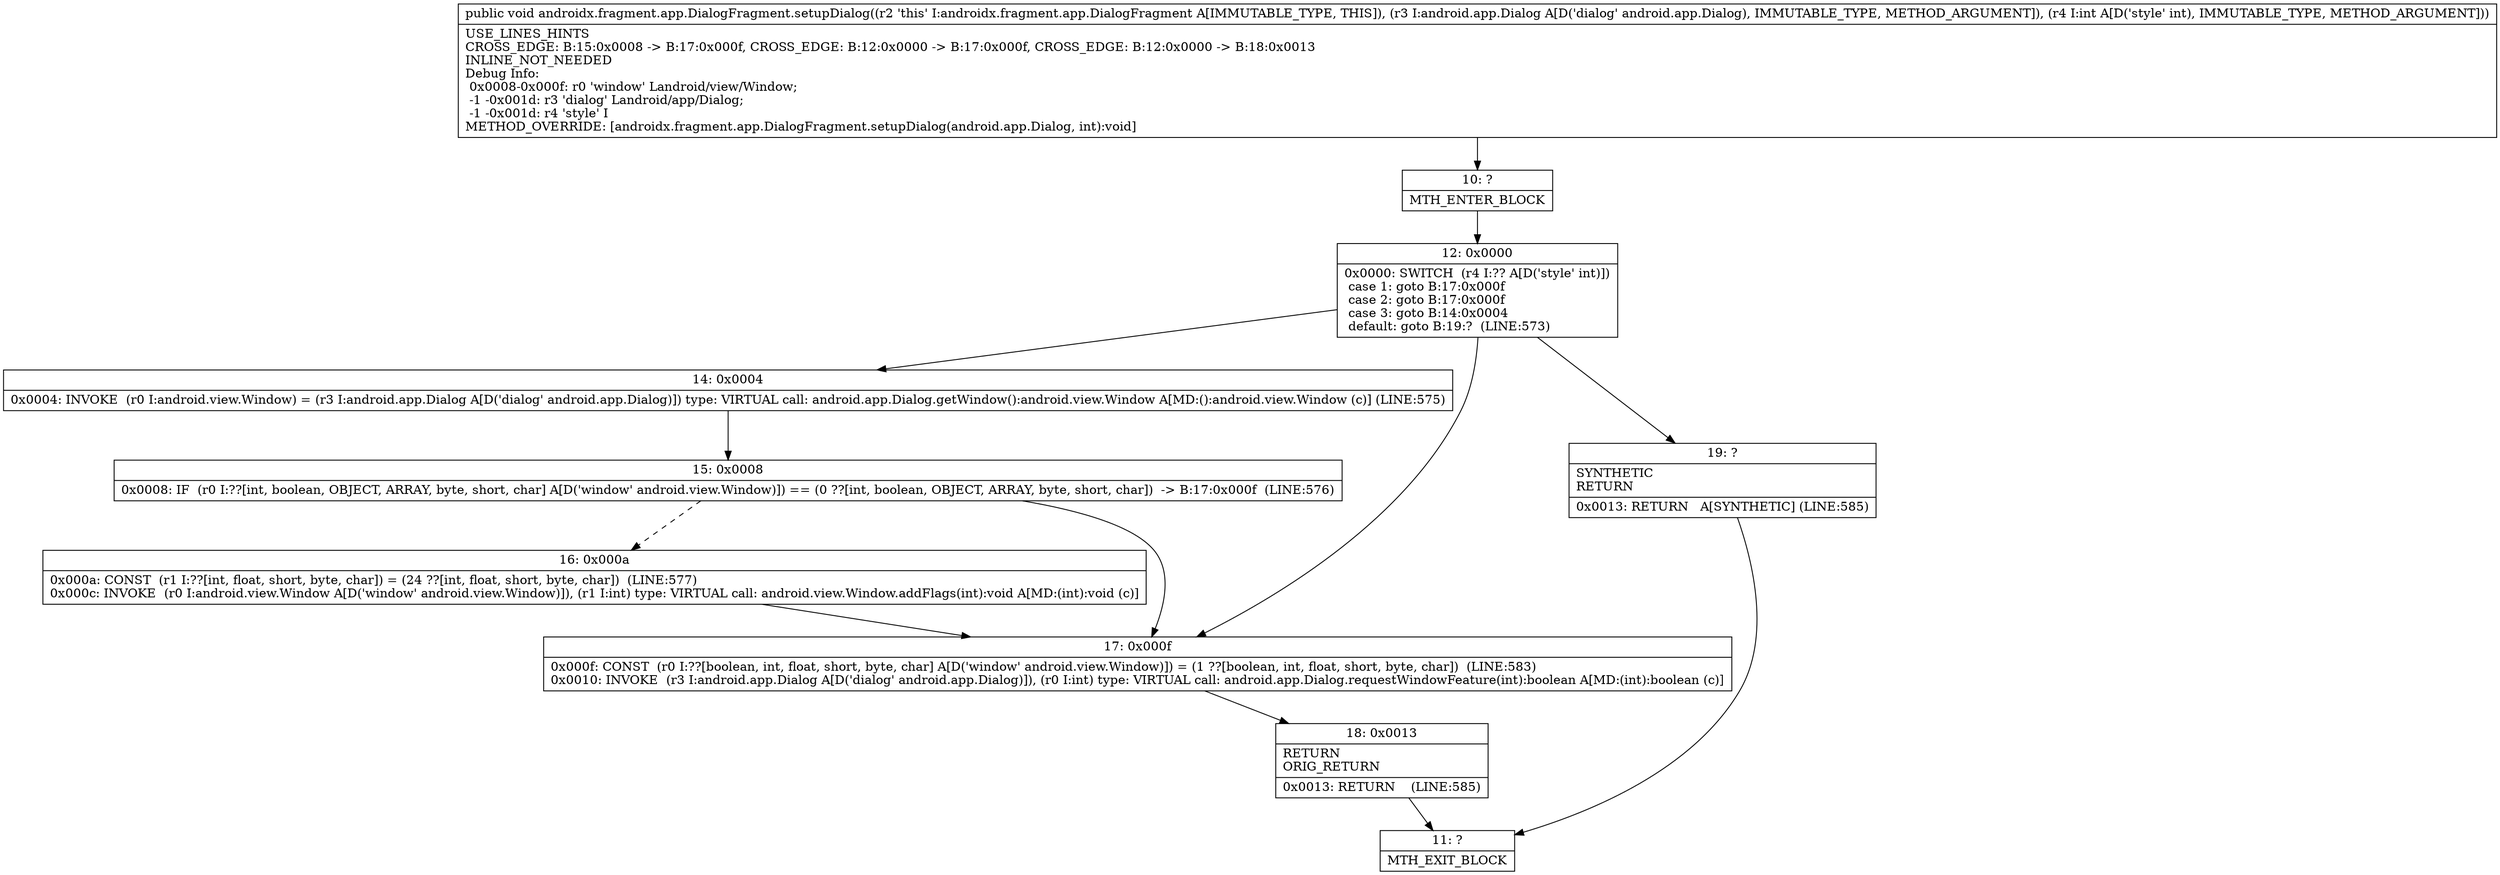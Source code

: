 digraph "CFG forandroidx.fragment.app.DialogFragment.setupDialog(Landroid\/app\/Dialog;I)V" {
Node_10 [shape=record,label="{10\:\ ?|MTH_ENTER_BLOCK\l}"];
Node_12 [shape=record,label="{12\:\ 0x0000|0x0000: SWITCH  (r4 I:?? A[D('style' int)])\l case 1: goto B:17:0x000f\l case 2: goto B:17:0x000f\l case 3: goto B:14:0x0004\l default: goto B:19:?  (LINE:573)\l}"];
Node_14 [shape=record,label="{14\:\ 0x0004|0x0004: INVOKE  (r0 I:android.view.Window) = (r3 I:android.app.Dialog A[D('dialog' android.app.Dialog)]) type: VIRTUAL call: android.app.Dialog.getWindow():android.view.Window A[MD:():android.view.Window (c)] (LINE:575)\l}"];
Node_15 [shape=record,label="{15\:\ 0x0008|0x0008: IF  (r0 I:??[int, boolean, OBJECT, ARRAY, byte, short, char] A[D('window' android.view.Window)]) == (0 ??[int, boolean, OBJECT, ARRAY, byte, short, char])  \-\> B:17:0x000f  (LINE:576)\l}"];
Node_16 [shape=record,label="{16\:\ 0x000a|0x000a: CONST  (r1 I:??[int, float, short, byte, char]) = (24 ??[int, float, short, byte, char])  (LINE:577)\l0x000c: INVOKE  (r0 I:android.view.Window A[D('window' android.view.Window)]), (r1 I:int) type: VIRTUAL call: android.view.Window.addFlags(int):void A[MD:(int):void (c)]\l}"];
Node_17 [shape=record,label="{17\:\ 0x000f|0x000f: CONST  (r0 I:??[boolean, int, float, short, byte, char] A[D('window' android.view.Window)]) = (1 ??[boolean, int, float, short, byte, char])  (LINE:583)\l0x0010: INVOKE  (r3 I:android.app.Dialog A[D('dialog' android.app.Dialog)]), (r0 I:int) type: VIRTUAL call: android.app.Dialog.requestWindowFeature(int):boolean A[MD:(int):boolean (c)]\l}"];
Node_18 [shape=record,label="{18\:\ 0x0013|RETURN\lORIG_RETURN\l|0x0013: RETURN    (LINE:585)\l}"];
Node_11 [shape=record,label="{11\:\ ?|MTH_EXIT_BLOCK\l}"];
Node_19 [shape=record,label="{19\:\ ?|SYNTHETIC\lRETURN\l|0x0013: RETURN   A[SYNTHETIC] (LINE:585)\l}"];
MethodNode[shape=record,label="{public void androidx.fragment.app.DialogFragment.setupDialog((r2 'this' I:androidx.fragment.app.DialogFragment A[IMMUTABLE_TYPE, THIS]), (r3 I:android.app.Dialog A[D('dialog' android.app.Dialog), IMMUTABLE_TYPE, METHOD_ARGUMENT]), (r4 I:int A[D('style' int), IMMUTABLE_TYPE, METHOD_ARGUMENT]))  | USE_LINES_HINTS\lCROSS_EDGE: B:15:0x0008 \-\> B:17:0x000f, CROSS_EDGE: B:12:0x0000 \-\> B:17:0x000f, CROSS_EDGE: B:12:0x0000 \-\> B:18:0x0013\lINLINE_NOT_NEEDED\lDebug Info:\l  0x0008\-0x000f: r0 'window' Landroid\/view\/Window;\l  \-1 \-0x001d: r3 'dialog' Landroid\/app\/Dialog;\l  \-1 \-0x001d: r4 'style' I\lMETHOD_OVERRIDE: [androidx.fragment.app.DialogFragment.setupDialog(android.app.Dialog, int):void]\l}"];
MethodNode -> Node_10;Node_10 -> Node_12;
Node_12 -> Node_14;
Node_12 -> Node_17;
Node_12 -> Node_19;
Node_14 -> Node_15;
Node_15 -> Node_16[style=dashed];
Node_15 -> Node_17;
Node_16 -> Node_17;
Node_17 -> Node_18;
Node_18 -> Node_11;
Node_19 -> Node_11;
}

